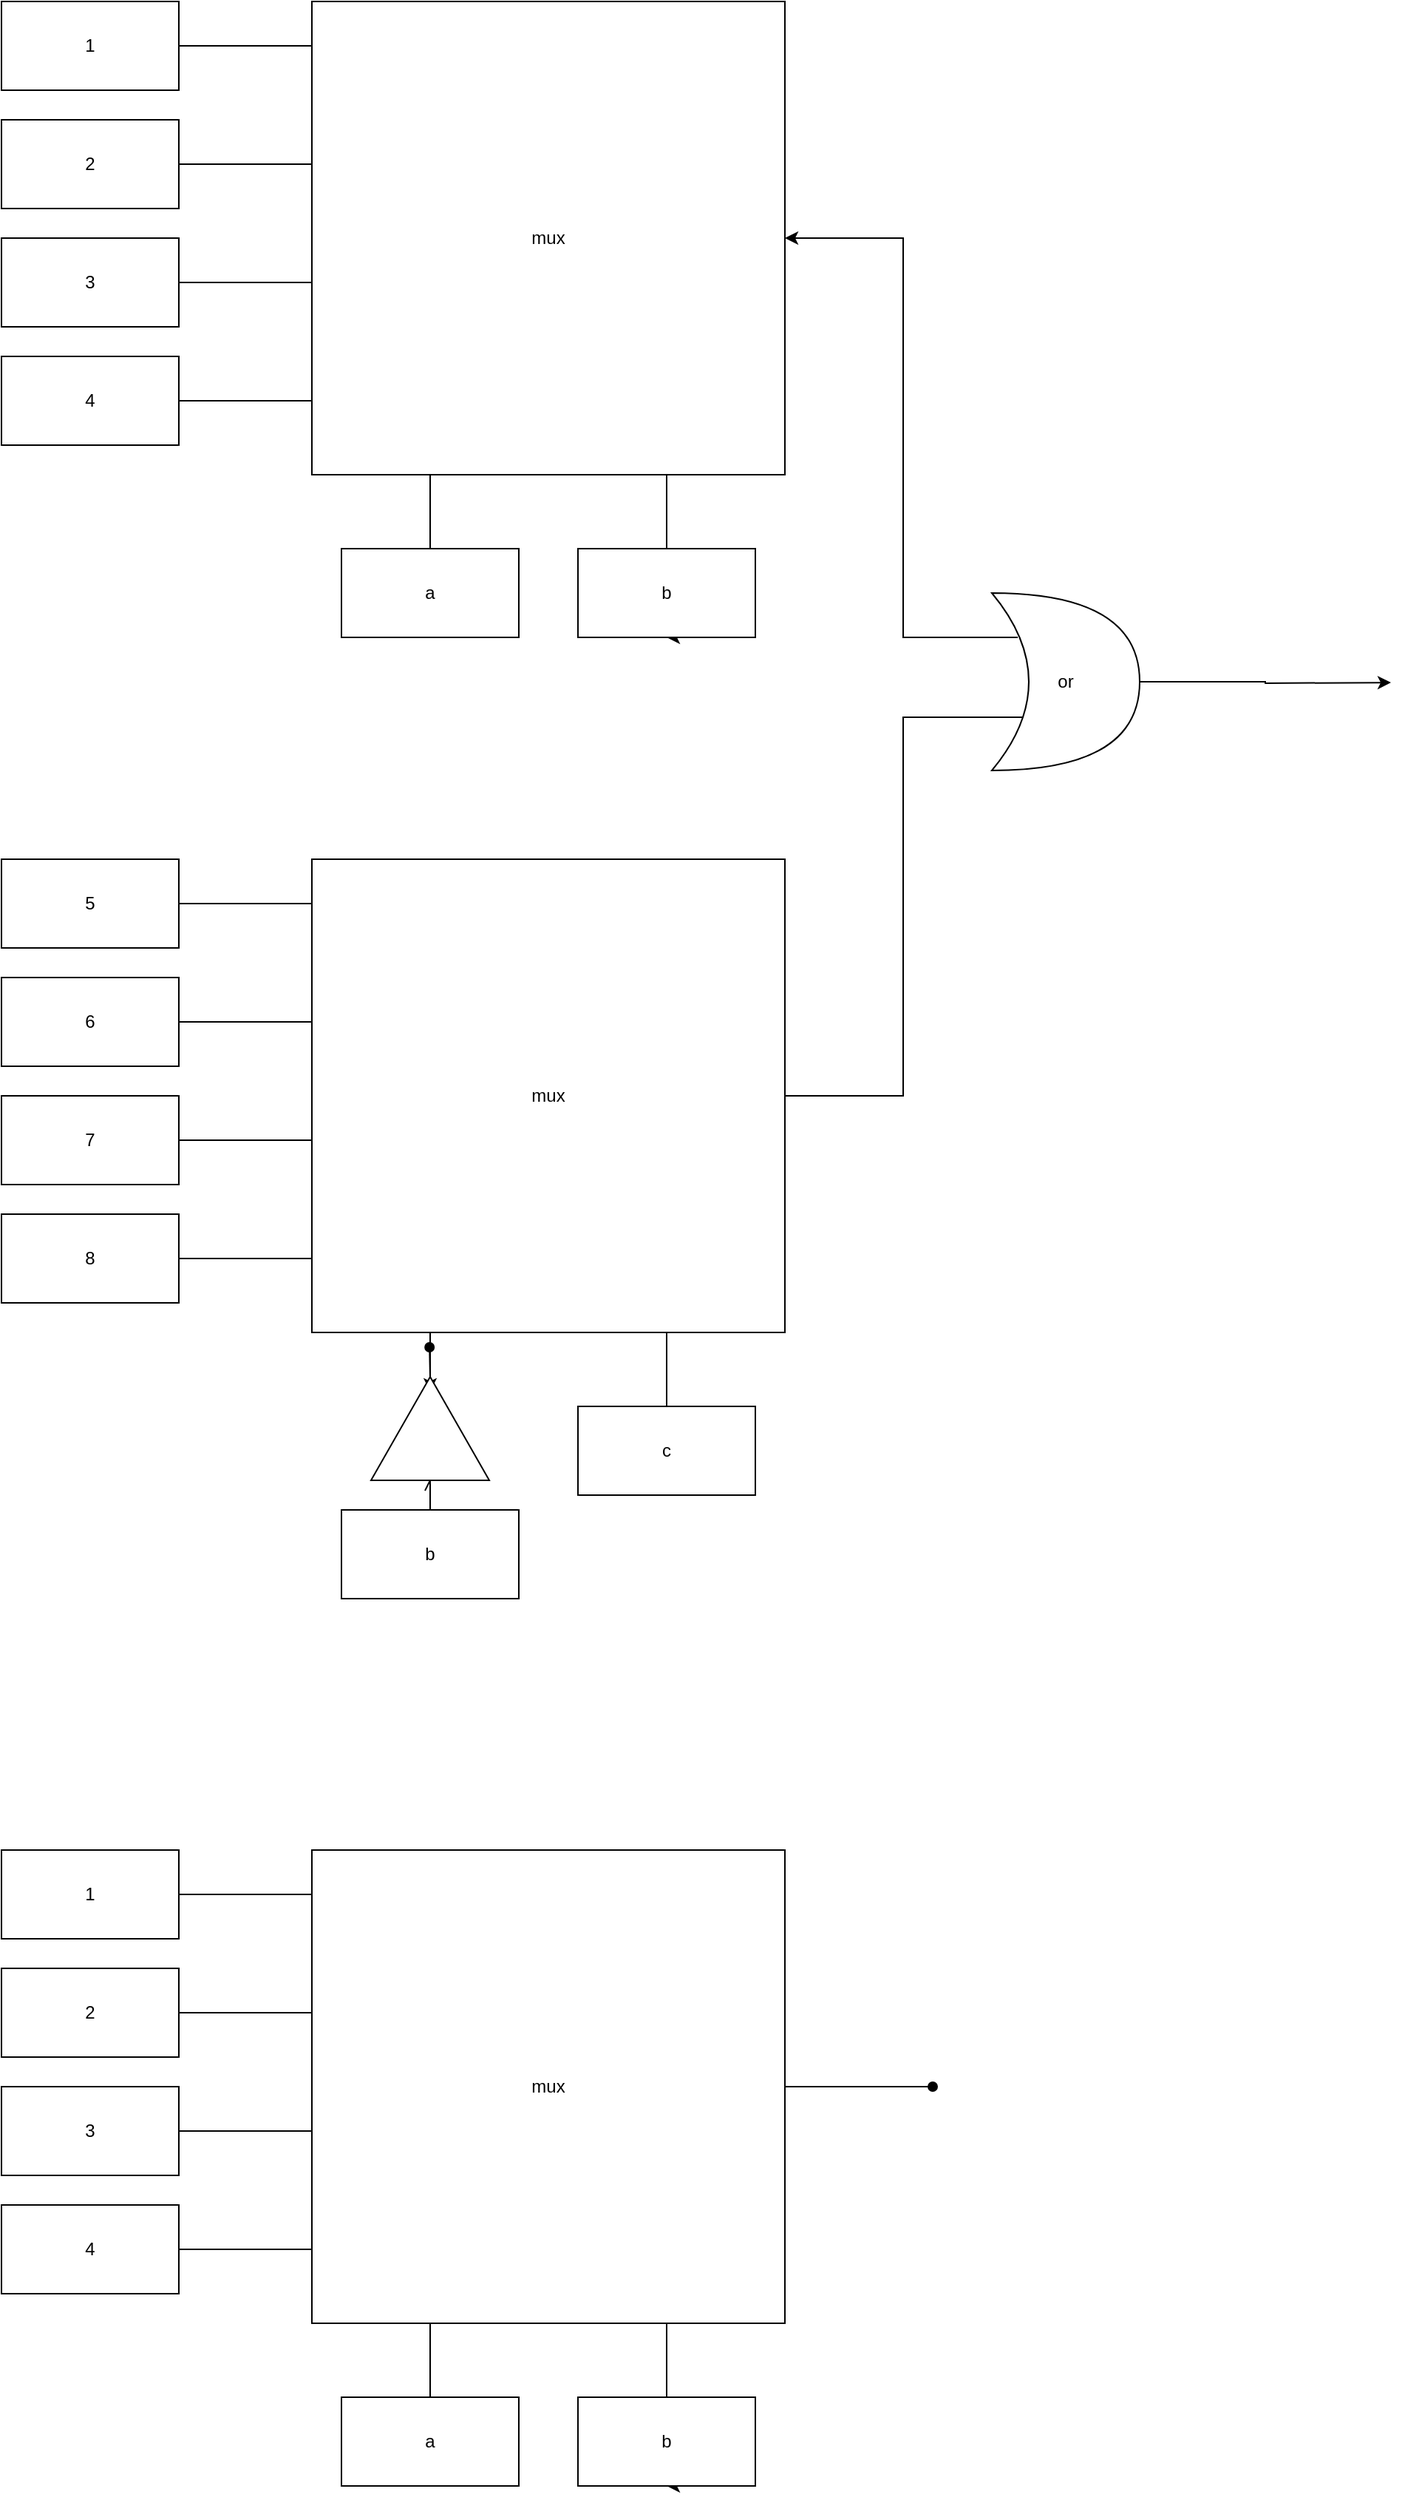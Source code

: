 <mxfile version="16.1.2" type="device"><diagram id="prtHgNgQTEPvFCAcTncT" name="Page-1"><mxGraphModel dx="609" dy="1254" grid="1" gridSize="10" guides="1" tooltips="1" connect="1" arrows="1" fold="1" page="1" pageScale="1" pageWidth="827" pageHeight="1169" math="0" shadow="0"><root><mxCell id="0"/><mxCell id="1" parent="0"/><mxCell id="rivA8TfpmCYoU1H_82Bt-7" style="edgeStyle=orthogonalEdgeStyle;rounded=0;orthogonalLoop=1;jettySize=auto;html=1;exitX=0;exitY=0.75;exitDx=0;exitDy=0;" edge="1" parent="1" source="rivA8TfpmCYoU1H_82Bt-1"><mxGeometry relative="1" as="geometry"><mxPoint x="119" y="640" as="targetPoint"/><Array as="points"><mxPoint x="310" y="640"/><mxPoint x="119" y="640"/></Array></mxGeometry></mxCell><mxCell id="rivA8TfpmCYoU1H_82Bt-8" style="edgeStyle=orthogonalEdgeStyle;rounded=0;orthogonalLoop=1;jettySize=auto;html=1;" edge="1" parent="1"><mxGeometry relative="1" as="geometry"><mxPoint x="120" y="480" as="targetPoint"/><mxPoint x="310" y="480" as="sourcePoint"/></mxGeometry></mxCell><mxCell id="rivA8TfpmCYoU1H_82Bt-16" style="edgeStyle=orthogonalEdgeStyle;rounded=0;orthogonalLoop=1;jettySize=auto;html=1;exitX=0.25;exitY=1;exitDx=0;exitDy=0;" edge="1" parent="1" source="rivA8TfpmCYoU1H_82Bt-1"><mxGeometry relative="1" as="geometry"><mxPoint x="390" y="800" as="targetPoint"/></mxGeometry></mxCell><mxCell id="rivA8TfpmCYoU1H_82Bt-17" style="edgeStyle=orthogonalEdgeStyle;rounded=0;orthogonalLoop=1;jettySize=auto;html=1;exitX=0.75;exitY=1;exitDx=0;exitDy=0;startArrow=none;" edge="1" parent="1" source="rivA8TfpmCYoU1H_82Bt-32"><mxGeometry relative="1" as="geometry"><mxPoint x="550" y="800" as="targetPoint"/></mxGeometry></mxCell><mxCell id="rivA8TfpmCYoU1H_82Bt-1" value="mux" style="whiteSpace=wrap;html=1;aspect=fixed;" vertex="1" parent="1"><mxGeometry x="310" y="370" width="320" height="320" as="geometry"/></mxCell><mxCell id="rivA8TfpmCYoU1H_82Bt-9" style="edgeStyle=orthogonalEdgeStyle;rounded=0;orthogonalLoop=1;jettySize=auto;html=1;exitX=0;exitY=0.25;exitDx=0;exitDy=0;" edge="1" parent="1"><mxGeometry relative="1" as="geometry"><mxPoint x="120" y="400" as="targetPoint"/><mxPoint x="310" y="400" as="sourcePoint"/></mxGeometry></mxCell><mxCell id="rivA8TfpmCYoU1H_82Bt-10" style="edgeStyle=orthogonalEdgeStyle;rounded=0;orthogonalLoop=1;jettySize=auto;html=1;exitX=0;exitY=0.25;exitDx=0;exitDy=0;" edge="1" parent="1"><mxGeometry relative="1" as="geometry"><mxPoint x="120" y="560" as="targetPoint"/><mxPoint x="310" y="560" as="sourcePoint"/></mxGeometry></mxCell><mxCell id="rivA8TfpmCYoU1H_82Bt-11" value="1" style="rounded=0;whiteSpace=wrap;html=1;" vertex="1" parent="1"><mxGeometry x="100" y="370" width="120" height="60" as="geometry"/></mxCell><mxCell id="rivA8TfpmCYoU1H_82Bt-12" value="2" style="rounded=0;whiteSpace=wrap;html=1;" vertex="1" parent="1"><mxGeometry x="100" y="450" width="120" height="60" as="geometry"/></mxCell><mxCell id="rivA8TfpmCYoU1H_82Bt-13" value="3" style="rounded=0;whiteSpace=wrap;html=1;" vertex="1" parent="1"><mxGeometry x="100" y="530" width="120" height="60" as="geometry"/></mxCell><mxCell id="rivA8TfpmCYoU1H_82Bt-14" value="4" style="rounded=0;whiteSpace=wrap;html=1;" vertex="1" parent="1"><mxGeometry x="100" y="610" width="120" height="60" as="geometry"/></mxCell><mxCell id="rivA8TfpmCYoU1H_82Bt-19" style="edgeStyle=orthogonalEdgeStyle;rounded=0;orthogonalLoop=1;jettySize=auto;html=1;exitX=0;exitY=0.75;exitDx=0;exitDy=0;" edge="1" parent="1" source="rivA8TfpmCYoU1H_82Bt-24"><mxGeometry relative="1" as="geometry"><mxPoint x="119" y="1220" as="targetPoint"/><Array as="points"><mxPoint x="310" y="1220"/><mxPoint x="119" y="1220"/></Array></mxGeometry></mxCell><mxCell id="rivA8TfpmCYoU1H_82Bt-20" style="edgeStyle=orthogonalEdgeStyle;rounded=0;orthogonalLoop=1;jettySize=auto;html=1;" edge="1" parent="1"><mxGeometry relative="1" as="geometry"><mxPoint x="120" y="1060" as="targetPoint"/><mxPoint x="310" y="1060" as="sourcePoint"/></mxGeometry></mxCell><mxCell id="rivA8TfpmCYoU1H_82Bt-22" style="edgeStyle=orthogonalEdgeStyle;rounded=0;orthogonalLoop=1;jettySize=auto;html=1;exitX=0.25;exitY=1;exitDx=0;exitDy=0;" edge="1" parent="1" source="rivA8TfpmCYoU1H_82Bt-24"><mxGeometry relative="1" as="geometry"><mxPoint x="390" y="1310" as="targetPoint"/></mxGeometry></mxCell><mxCell id="rivA8TfpmCYoU1H_82Bt-23" style="edgeStyle=orthogonalEdgeStyle;rounded=0;orthogonalLoop=1;jettySize=auto;html=1;exitX=0.75;exitY=1;exitDx=0;exitDy=0;" edge="1" parent="1" source="rivA8TfpmCYoU1H_82Bt-24"><mxGeometry relative="1" as="geometry"><mxPoint x="550" y="1380" as="targetPoint"/></mxGeometry></mxCell><mxCell id="rivA8TfpmCYoU1H_82Bt-38" style="edgeStyle=orthogonalEdgeStyle;rounded=0;orthogonalLoop=1;jettySize=auto;html=1;exitX=1;exitY=0.5;exitDx=0;exitDy=0;endArrow=openAsync;endFill=0;entryX=0.219;entryY=0.719;entryDx=0;entryDy=0;entryPerimeter=0;" edge="1" parent="1" source="rivA8TfpmCYoU1H_82Bt-24" target="rivA8TfpmCYoU1H_82Bt-36"><mxGeometry relative="1" as="geometry"><mxPoint x="950" y="820" as="targetPoint"/><Array as="points"><mxPoint x="710" y="1110"/><mxPoint x="710" y="854"/><mxPoint x="792" y="854"/></Array></mxGeometry></mxCell><mxCell id="rivA8TfpmCYoU1H_82Bt-24" value="mux" style="whiteSpace=wrap;html=1;aspect=fixed;" vertex="1" parent="1"><mxGeometry x="310" y="950" width="320" height="320" as="geometry"/></mxCell><mxCell id="rivA8TfpmCYoU1H_82Bt-25" style="edgeStyle=orthogonalEdgeStyle;rounded=0;orthogonalLoop=1;jettySize=auto;html=1;exitX=0;exitY=0.25;exitDx=0;exitDy=0;" edge="1" parent="1"><mxGeometry relative="1" as="geometry"><mxPoint x="120" y="980" as="targetPoint"/><mxPoint x="310" y="980" as="sourcePoint"/></mxGeometry></mxCell><mxCell id="rivA8TfpmCYoU1H_82Bt-26" style="edgeStyle=orthogonalEdgeStyle;rounded=0;orthogonalLoop=1;jettySize=auto;html=1;exitX=0;exitY=0.25;exitDx=0;exitDy=0;" edge="1" parent="1"><mxGeometry relative="1" as="geometry"><mxPoint x="120" y="1140" as="targetPoint"/><mxPoint x="310" y="1140" as="sourcePoint"/></mxGeometry></mxCell><mxCell id="rivA8TfpmCYoU1H_82Bt-27" value="5" style="rounded=0;whiteSpace=wrap;html=1;" vertex="1" parent="1"><mxGeometry x="100" y="950" width="120" height="60" as="geometry"/></mxCell><mxCell id="rivA8TfpmCYoU1H_82Bt-28" value="6" style="rounded=0;whiteSpace=wrap;html=1;" vertex="1" parent="1"><mxGeometry x="100" y="1030" width="120" height="60" as="geometry"/></mxCell><mxCell id="rivA8TfpmCYoU1H_82Bt-29" value="7" style="rounded=0;whiteSpace=wrap;html=1;" vertex="1" parent="1"><mxGeometry x="100" y="1110" width="120" height="60" as="geometry"/></mxCell><mxCell id="rivA8TfpmCYoU1H_82Bt-30" value="8" style="rounded=0;whiteSpace=wrap;html=1;" vertex="1" parent="1"><mxGeometry x="100" y="1190" width="120" height="60" as="geometry"/></mxCell><mxCell id="rivA8TfpmCYoU1H_82Bt-31" value="a" style="rounded=0;whiteSpace=wrap;html=1;" vertex="1" parent="1"><mxGeometry x="330" y="740" width="120" height="60" as="geometry"/></mxCell><mxCell id="rivA8TfpmCYoU1H_82Bt-44" style="edgeStyle=orthogonalEdgeStyle;rounded=0;orthogonalLoop=1;jettySize=auto;html=1;exitX=0.5;exitY=0;exitDx=0;exitDy=0;endArrow=openAsync;endFill=0;" edge="1" parent="1" source="rivA8TfpmCYoU1H_82Bt-33" target="rivA8TfpmCYoU1H_82Bt-43"><mxGeometry relative="1" as="geometry"/></mxCell><mxCell id="rivA8TfpmCYoU1H_82Bt-33" value="b" style="rounded=0;whiteSpace=wrap;html=1;" vertex="1" parent="1"><mxGeometry x="330" y="1390" width="120" height="60" as="geometry"/></mxCell><mxCell id="rivA8TfpmCYoU1H_82Bt-34" value="c" style="rounded=0;whiteSpace=wrap;html=1;" vertex="1" parent="1"><mxGeometry x="490" y="1320" width="120" height="60" as="geometry"/></mxCell><mxCell id="rivA8TfpmCYoU1H_82Bt-40" style="edgeStyle=orthogonalEdgeStyle;rounded=0;orthogonalLoop=1;jettySize=auto;html=1;exitX=0.175;exitY=0.25;exitDx=0;exitDy=0;exitPerimeter=0;entryX=1;entryY=0.5;entryDx=0;entryDy=0;" edge="1" parent="1" source="rivA8TfpmCYoU1H_82Bt-36" target="rivA8TfpmCYoU1H_82Bt-1"><mxGeometry relative="1" as="geometry"><Array as="points"><mxPoint x="710" y="800"/><mxPoint x="710" y="530"/></Array></mxGeometry></mxCell><mxCell id="rivA8TfpmCYoU1H_82Bt-41" style="edgeStyle=orthogonalEdgeStyle;rounded=0;orthogonalLoop=1;jettySize=auto;html=1;exitX=1;exitY=0.5;exitDx=0;exitDy=0;exitPerimeter=0;" edge="1" parent="1" source="rivA8TfpmCYoU1H_82Bt-36"><mxGeometry relative="1" as="geometry"><mxPoint x="1040" y="830.529" as="targetPoint"/></mxGeometry></mxCell><mxCell id="rivA8TfpmCYoU1H_82Bt-36" value="or" style="shape=xor;whiteSpace=wrap;html=1;" vertex="1" parent="1"><mxGeometry x="770" y="770" width="100" height="120" as="geometry"/></mxCell><mxCell id="rivA8TfpmCYoU1H_82Bt-32" value="b" style="rounded=0;whiteSpace=wrap;html=1;" vertex="1" parent="1"><mxGeometry x="490" y="740" width="120" height="60" as="geometry"/></mxCell><mxCell id="rivA8TfpmCYoU1H_82Bt-42" value="" style="edgeStyle=orthogonalEdgeStyle;rounded=0;orthogonalLoop=1;jettySize=auto;html=1;exitX=0.75;exitY=1;exitDx=0;exitDy=0;endArrow=none;" edge="1" parent="1" source="rivA8TfpmCYoU1H_82Bt-1" target="rivA8TfpmCYoU1H_82Bt-32"><mxGeometry relative="1" as="geometry"><mxPoint x="550" y="800" as="targetPoint"/><mxPoint x="550" y="690" as="sourcePoint"/></mxGeometry></mxCell><mxCell id="rivA8TfpmCYoU1H_82Bt-45" style="edgeStyle=orthogonalEdgeStyle;rounded=0;orthogonalLoop=1;jettySize=auto;html=1;exitX=1;exitY=0.5;exitDx=0;exitDy=0;endArrow=oval;endFill=1;" edge="1" parent="1" source="rivA8TfpmCYoU1H_82Bt-43"><mxGeometry relative="1" as="geometry"><mxPoint x="389.588" y="1280" as="targetPoint"/></mxGeometry></mxCell><mxCell id="rivA8TfpmCYoU1H_82Bt-43" value="" style="triangle;whiteSpace=wrap;html=1;rotation=-90;" vertex="1" parent="1"><mxGeometry x="355" y="1295" width="70" height="80" as="geometry"/></mxCell><mxCell id="rivA8TfpmCYoU1H_82Bt-46" style="edgeStyle=orthogonalEdgeStyle;rounded=0;orthogonalLoop=1;jettySize=auto;html=1;exitX=0;exitY=0.75;exitDx=0;exitDy=0;" edge="1" parent="1" source="rivA8TfpmCYoU1H_82Bt-50"><mxGeometry relative="1" as="geometry"><mxPoint x="119" y="1890" as="targetPoint"/><Array as="points"><mxPoint x="310" y="1890"/><mxPoint x="119" y="1890"/></Array></mxGeometry></mxCell><mxCell id="rivA8TfpmCYoU1H_82Bt-47" style="edgeStyle=orthogonalEdgeStyle;rounded=0;orthogonalLoop=1;jettySize=auto;html=1;" edge="1" parent="1"><mxGeometry relative="1" as="geometry"><mxPoint x="120" y="1730" as="targetPoint"/><mxPoint x="310" y="1730" as="sourcePoint"/></mxGeometry></mxCell><mxCell id="rivA8TfpmCYoU1H_82Bt-48" style="edgeStyle=orthogonalEdgeStyle;rounded=0;orthogonalLoop=1;jettySize=auto;html=1;exitX=0.25;exitY=1;exitDx=0;exitDy=0;" edge="1" parent="1" source="rivA8TfpmCYoU1H_82Bt-50"><mxGeometry relative="1" as="geometry"><mxPoint x="390" y="2050" as="targetPoint"/></mxGeometry></mxCell><mxCell id="rivA8TfpmCYoU1H_82Bt-49" style="edgeStyle=orthogonalEdgeStyle;rounded=0;orthogonalLoop=1;jettySize=auto;html=1;exitX=0.75;exitY=1;exitDx=0;exitDy=0;startArrow=none;" edge="1" parent="1" source="rivA8TfpmCYoU1H_82Bt-58"><mxGeometry relative="1" as="geometry"><mxPoint x="550" y="2050" as="targetPoint"/></mxGeometry></mxCell><mxCell id="rivA8TfpmCYoU1H_82Bt-60" style="edgeStyle=orthogonalEdgeStyle;rounded=0;orthogonalLoop=1;jettySize=auto;html=1;exitX=1;exitY=0.5;exitDx=0;exitDy=0;endArrow=oval;endFill=1;" edge="1" parent="1" source="rivA8TfpmCYoU1H_82Bt-50"><mxGeometry relative="1" as="geometry"><mxPoint x="730" y="1780" as="targetPoint"/></mxGeometry></mxCell><mxCell id="rivA8TfpmCYoU1H_82Bt-50" value="mux" style="whiteSpace=wrap;html=1;aspect=fixed;" vertex="1" parent="1"><mxGeometry x="310" y="1620" width="320" height="320" as="geometry"/></mxCell><mxCell id="rivA8TfpmCYoU1H_82Bt-51" style="edgeStyle=orthogonalEdgeStyle;rounded=0;orthogonalLoop=1;jettySize=auto;html=1;exitX=0;exitY=0.25;exitDx=0;exitDy=0;" edge="1" parent="1"><mxGeometry relative="1" as="geometry"><mxPoint x="120" y="1650" as="targetPoint"/><mxPoint x="310" y="1650" as="sourcePoint"/></mxGeometry></mxCell><mxCell id="rivA8TfpmCYoU1H_82Bt-52" style="edgeStyle=orthogonalEdgeStyle;rounded=0;orthogonalLoop=1;jettySize=auto;html=1;exitX=0;exitY=0.25;exitDx=0;exitDy=0;" edge="1" parent="1"><mxGeometry relative="1" as="geometry"><mxPoint x="120" y="1810" as="targetPoint"/><mxPoint x="310" y="1810" as="sourcePoint"/></mxGeometry></mxCell><mxCell id="rivA8TfpmCYoU1H_82Bt-53" value="1" style="rounded=0;whiteSpace=wrap;html=1;" vertex="1" parent="1"><mxGeometry x="100" y="1620" width="120" height="60" as="geometry"/></mxCell><mxCell id="rivA8TfpmCYoU1H_82Bt-54" value="2" style="rounded=0;whiteSpace=wrap;html=1;" vertex="1" parent="1"><mxGeometry x="100" y="1700" width="120" height="60" as="geometry"/></mxCell><mxCell id="rivA8TfpmCYoU1H_82Bt-55" value="3" style="rounded=0;whiteSpace=wrap;html=1;" vertex="1" parent="1"><mxGeometry x="100" y="1780" width="120" height="60" as="geometry"/></mxCell><mxCell id="rivA8TfpmCYoU1H_82Bt-56" value="4" style="rounded=0;whiteSpace=wrap;html=1;" vertex="1" parent="1"><mxGeometry x="100" y="1860" width="120" height="60" as="geometry"/></mxCell><mxCell id="rivA8TfpmCYoU1H_82Bt-57" value="a" style="rounded=0;whiteSpace=wrap;html=1;" vertex="1" parent="1"><mxGeometry x="330" y="1990" width="120" height="60" as="geometry"/></mxCell><mxCell id="rivA8TfpmCYoU1H_82Bt-58" value="b" style="rounded=0;whiteSpace=wrap;html=1;" vertex="1" parent="1"><mxGeometry x="490" y="1990" width="120" height="60" as="geometry"/></mxCell><mxCell id="rivA8TfpmCYoU1H_82Bt-59" value="" style="edgeStyle=orthogonalEdgeStyle;rounded=0;orthogonalLoop=1;jettySize=auto;html=1;exitX=0.75;exitY=1;exitDx=0;exitDy=0;endArrow=none;" edge="1" parent="1" source="rivA8TfpmCYoU1H_82Bt-50" target="rivA8TfpmCYoU1H_82Bt-58"><mxGeometry relative="1" as="geometry"><mxPoint x="550" y="2050" as="targetPoint"/><mxPoint x="550" y="1940" as="sourcePoint"/></mxGeometry></mxCell></root></mxGraphModel></diagram></mxfile>